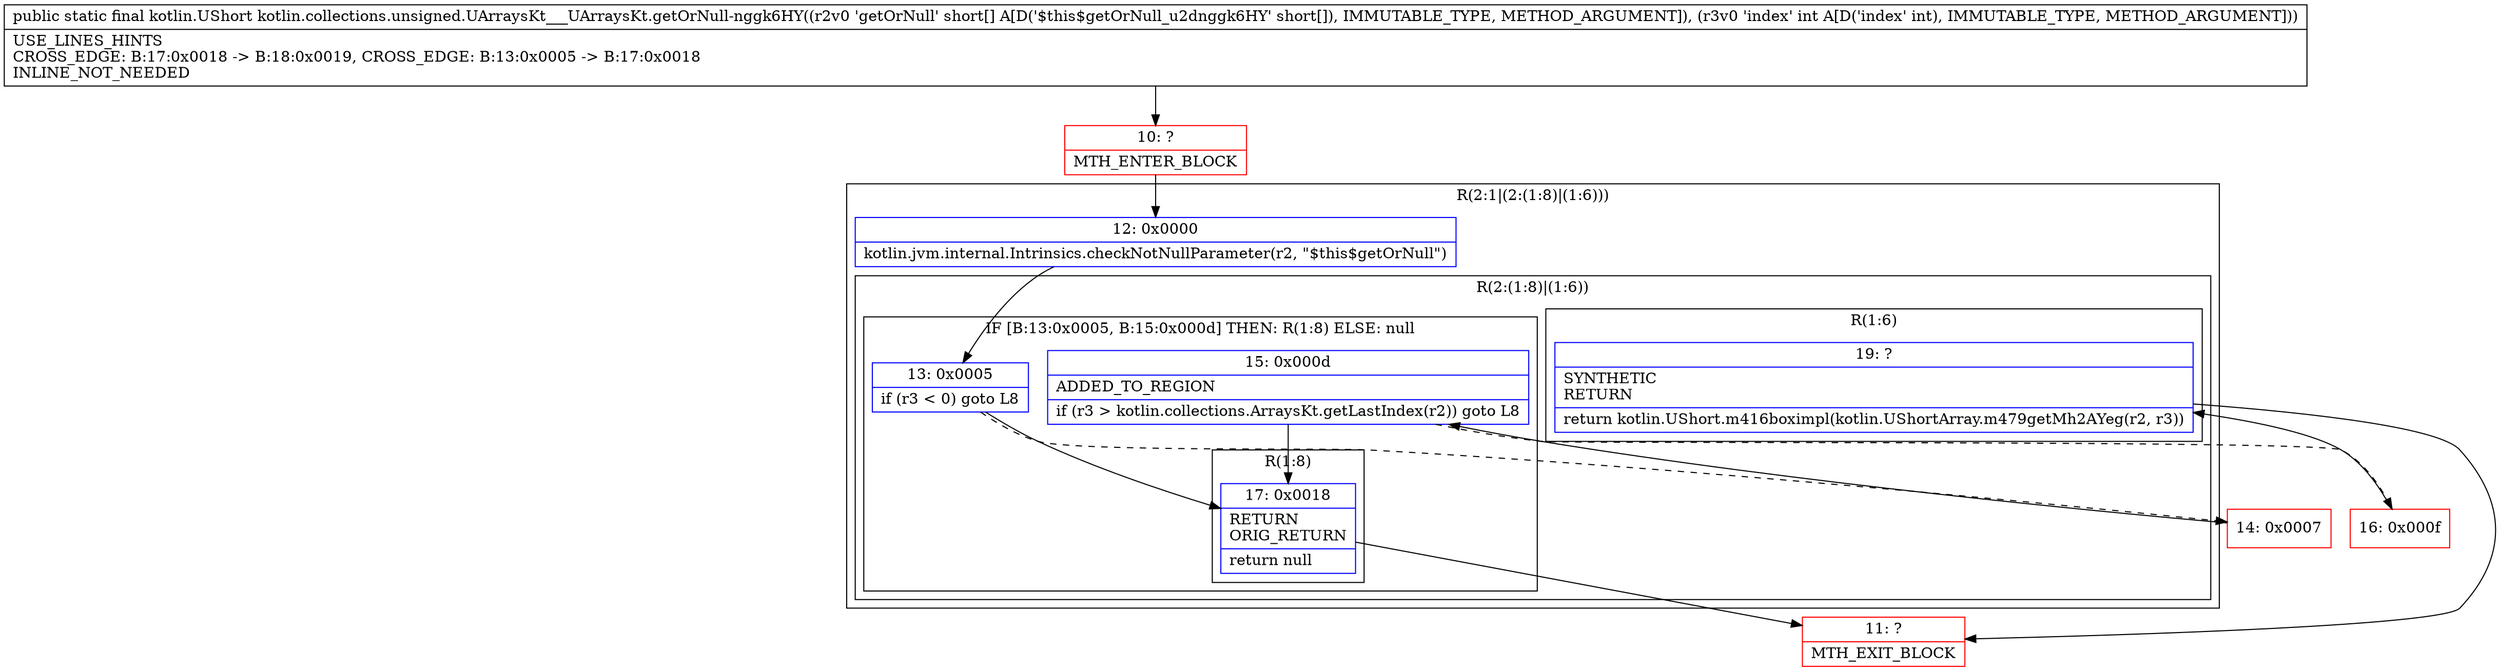 digraph "CFG forkotlin.collections.unsigned.UArraysKt___UArraysKt.getOrNull\-nggk6HY([SI)Lkotlin\/UShort;" {
subgraph cluster_Region_664309421 {
label = "R(2:1|(2:(1:8)|(1:6)))";
node [shape=record,color=blue];
Node_12 [shape=record,label="{12\:\ 0x0000|kotlin.jvm.internal.Intrinsics.checkNotNullParameter(r2, \"$this$getOrNull\")\l}"];
subgraph cluster_Region_1202577688 {
label = "R(2:(1:8)|(1:6))";
node [shape=record,color=blue];
subgraph cluster_IfRegion_1885101306 {
label = "IF [B:13:0x0005, B:15:0x000d] THEN: R(1:8) ELSE: null";
node [shape=record,color=blue];
Node_13 [shape=record,label="{13\:\ 0x0005|if (r3 \< 0) goto L8\l}"];
Node_15 [shape=record,label="{15\:\ 0x000d|ADDED_TO_REGION\l|if (r3 \> kotlin.collections.ArraysKt.getLastIndex(r2)) goto L8\l}"];
subgraph cluster_Region_801810438 {
label = "R(1:8)";
node [shape=record,color=blue];
Node_17 [shape=record,label="{17\:\ 0x0018|RETURN\lORIG_RETURN\l|return null\l}"];
}
}
subgraph cluster_Region_1279567540 {
label = "R(1:6)";
node [shape=record,color=blue];
Node_19 [shape=record,label="{19\:\ ?|SYNTHETIC\lRETURN\l|return kotlin.UShort.m416boximpl(kotlin.UShortArray.m479getMh2AYeg(r2, r3))\l}"];
}
}
}
Node_10 [shape=record,color=red,label="{10\:\ ?|MTH_ENTER_BLOCK\l}"];
Node_14 [shape=record,color=red,label="{14\:\ 0x0007}"];
Node_16 [shape=record,color=red,label="{16\:\ 0x000f}"];
Node_11 [shape=record,color=red,label="{11\:\ ?|MTH_EXIT_BLOCK\l}"];
MethodNode[shape=record,label="{public static final kotlin.UShort kotlin.collections.unsigned.UArraysKt___UArraysKt.getOrNull\-nggk6HY((r2v0 'getOrNull' short[] A[D('$this$getOrNull_u2dnggk6HY' short[]), IMMUTABLE_TYPE, METHOD_ARGUMENT]), (r3v0 'index' int A[D('index' int), IMMUTABLE_TYPE, METHOD_ARGUMENT]))  | USE_LINES_HINTS\lCROSS_EDGE: B:17:0x0018 \-\> B:18:0x0019, CROSS_EDGE: B:13:0x0005 \-\> B:17:0x0018\lINLINE_NOT_NEEDED\l}"];
MethodNode -> Node_10;Node_12 -> Node_13;
Node_13 -> Node_14[style=dashed];
Node_13 -> Node_17;
Node_15 -> Node_16[style=dashed];
Node_15 -> Node_17;
Node_17 -> Node_11;
Node_19 -> Node_11;
Node_10 -> Node_12;
Node_14 -> Node_15;
Node_16 -> Node_19;
}

